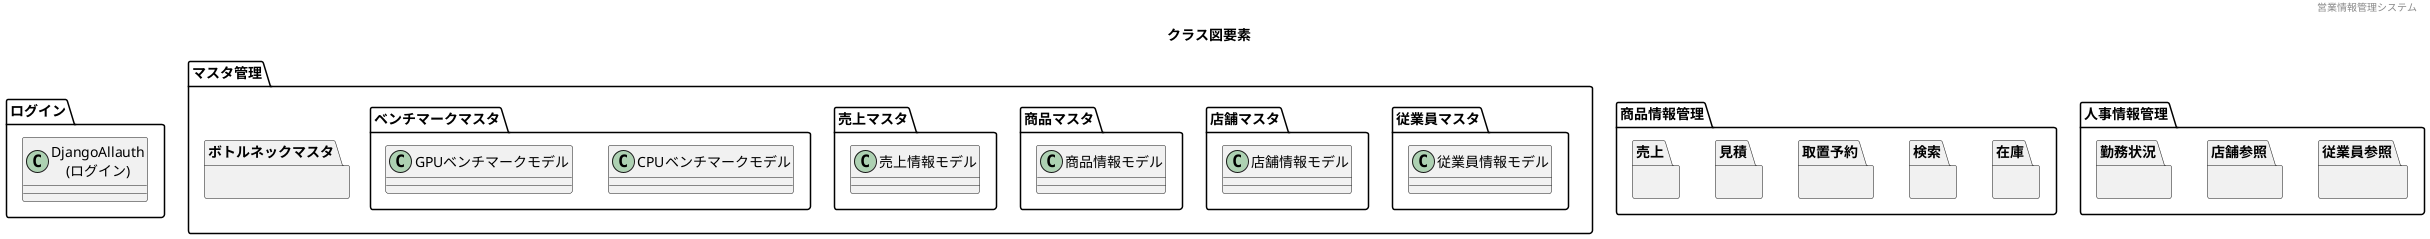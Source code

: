 ' ToDo
' 
' ベンチマークマスタを検索マスタにする
' or
' ボトルネックマスタを追加する
' ユーザ権限マスタ消してログインに組み込んでもいいかも
' 

@startuml class_diagrams
' ヘッダー
header 営業情報管理システム
' タイトル
title クラス図要素

' 機能名 ログイン
' 機能ID F00
package "ログイン" as F00{
  class "DjangoAllauth\n(ログイン)" as djangoallauth{
  }
}


package "マスタ管理" as mastermana {

  ' 機能名 従業員マスタ
  ' 機能ID F01
  package "従業員マスタ" as F01{
    class "(従業員情報モデル)" {}
  }

  ' 機能名 店舗マスタ
  ' 機能ID F02
  package "店舗マスタ" as F02{
    class "(店舗情報モデル)" {}
  }

  ' 機能名 商品マスタ
  ' 機能ID F03
  package "商品マスタ" as F03{
    class "(商品情報モデル)" {}
  }
  
  ' 機能名 売上マスタ
  ' 機能ID F04
  package "売上マスタ" as F04{
    class "(売上情報モデル)" {}
  }
  
  ' 機能名 ベンチマークマスタ
  ' 機能ID F05
  package "ベンチマークマスタ" as M05{
    class "(CPUベンチマークモデル)" {}
    class "(GPUベンチマークモデル)"
  }
  
  ' 機能名 ボトルネックマスタ
  ' 機能ID F06
  package "ボトルネックマスタ" {}

}

package "商品情報管理" {
  ' 機能名 在庫
  ' 機能ID F07
  package "在庫" {}
  
  ' 機能名 検索
  ' 機能ID F08
  package "検索" {}
  
  ' 機能名 取置予約
  ' 機能ID F09
  package "取置予約" {}
  
  ' 機能名 見積
  ' 機能ID F10
  package "見積" {}
  
  ' 機能名 売上
  ' 機能ID F11
  package "売上" {}
}

package "人事情報管理" {
  ' 機能名 従業員参照
  ' 機能ID F12
  package "従業員参照" {}
  
  ' 機能名 店舗参照
  ' 機能ID F13
  package "店舗参照" {}
  
  ' 機能名 勤務状況
  ' 機能ID F14
  package "勤務状況" {}
}



@enduml
